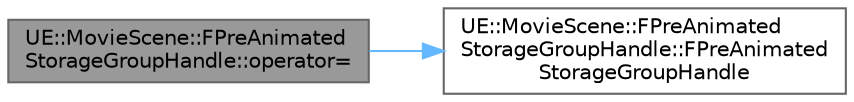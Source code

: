 digraph "UE::MovieScene::FPreAnimatedStorageGroupHandle::operator="
{
 // INTERACTIVE_SVG=YES
 // LATEX_PDF_SIZE
  bgcolor="transparent";
  edge [fontname=Helvetica,fontsize=10,labelfontname=Helvetica,labelfontsize=10];
  node [fontname=Helvetica,fontsize=10,shape=box,height=0.2,width=0.4];
  rankdir="LR";
  Node1 [id="Node000001",label="UE::MovieScene::FPreAnimated\lStorageGroupHandle::operator=",height=0.2,width=0.4,color="gray40", fillcolor="grey60", style="filled", fontcolor="black",tooltip=" "];
  Node1 -> Node2 [id="edge1_Node000001_Node000002",color="steelblue1",style="solid",tooltip=" "];
  Node2 [id="Node000002",label="UE::MovieScene::FPreAnimated\lStorageGroupHandle::FPreAnimated\lStorageGroupHandle",height=0.2,width=0.4,color="grey40", fillcolor="white", style="filled",URL="$d5/ded/structUE_1_1MovieScene_1_1FPreAnimatedStorageGroupHandle.html#a548b7d524b32437f74ae3506ff0f5ec8",tooltip=" "];
}
